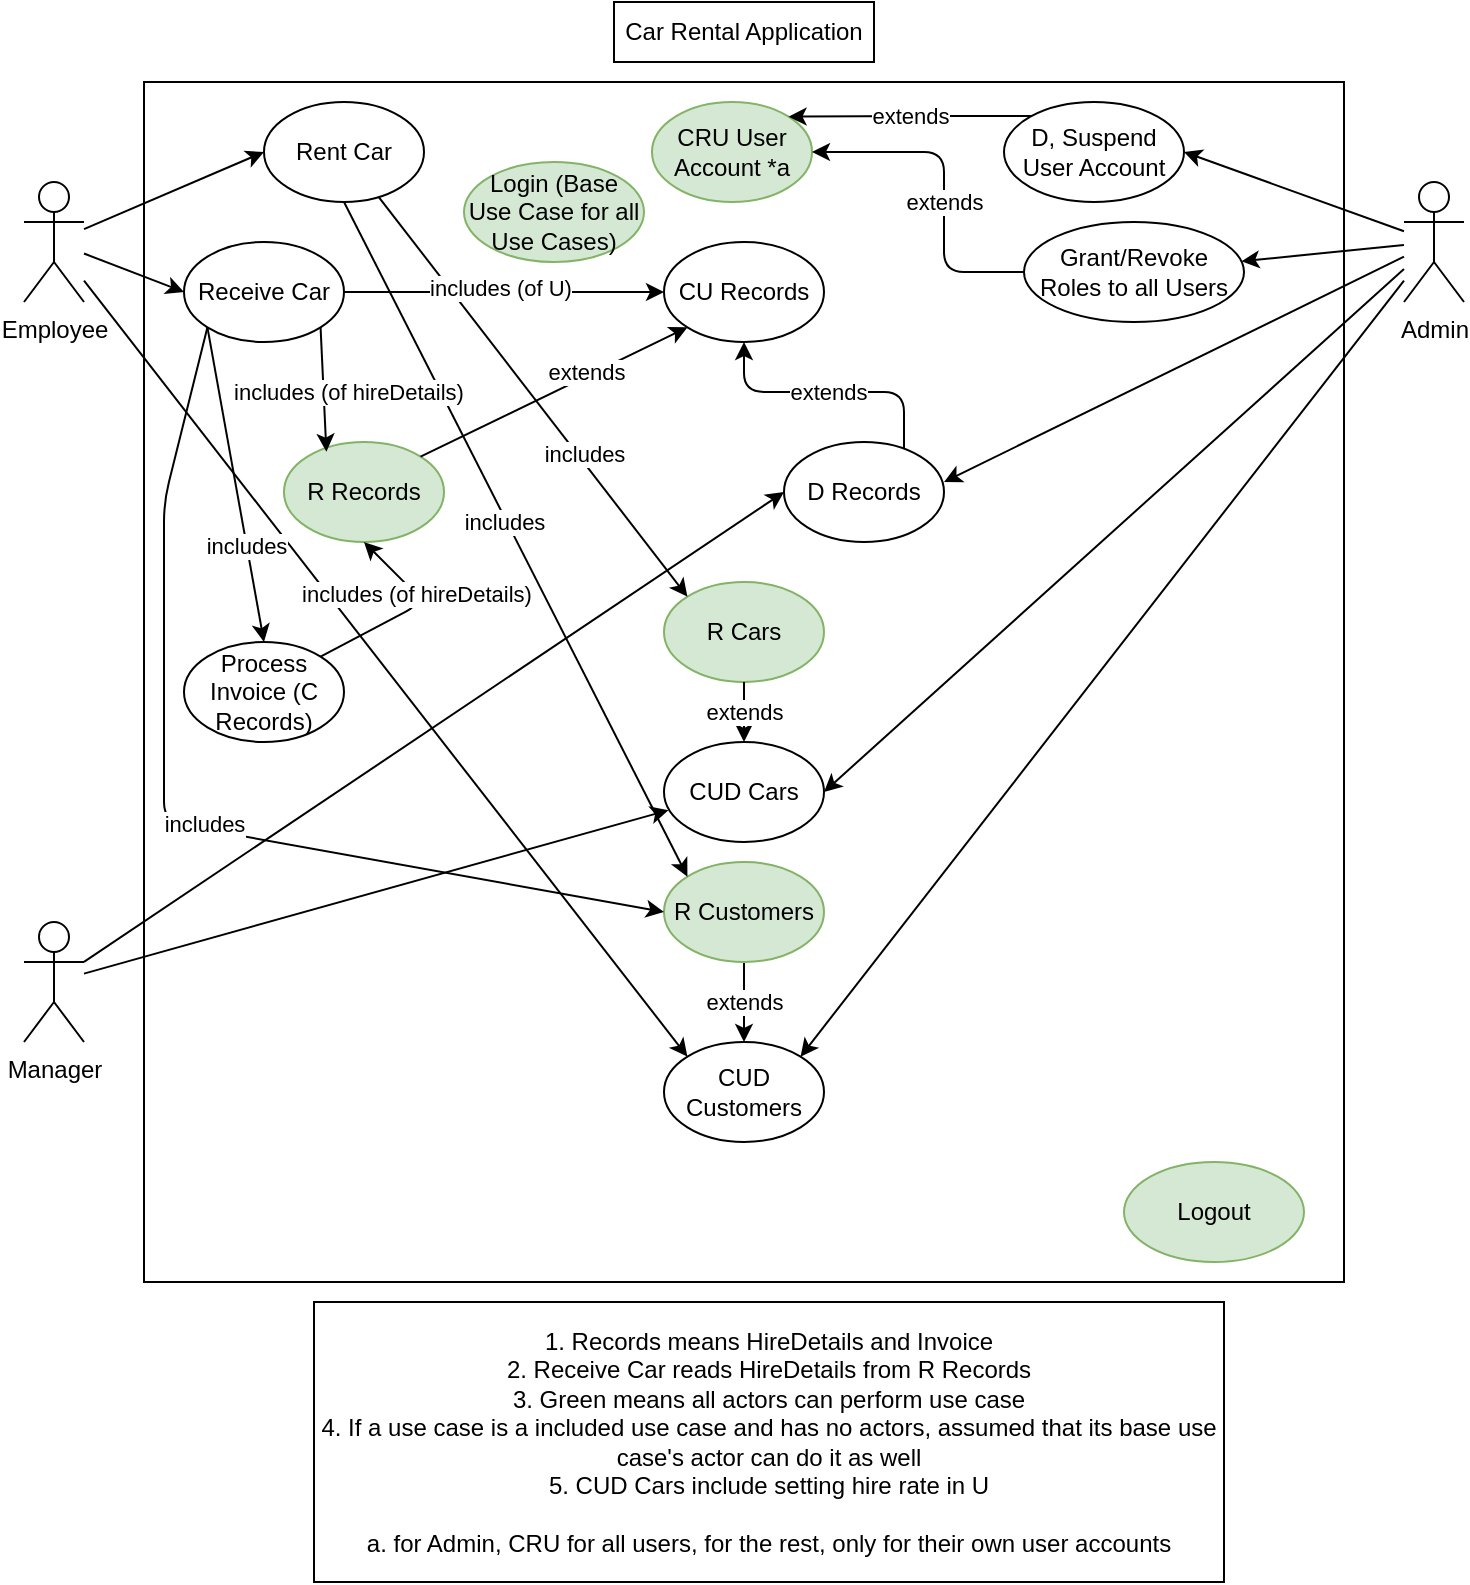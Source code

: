 <mxfile version="14.4.2" type="device"><diagram id="2yX8BZA6xmLHzE542k2J" name="Page-1"><mxGraphModel dx="1248" dy="677" grid="1" gridSize="10" guides="1" tooltips="1" connect="1" arrows="1" fold="1" page="1" pageScale="1" pageWidth="827" pageHeight="1169" math="0" shadow="0"><root><mxCell id="0"/><mxCell id="1" parent="0"/><mxCell id="IsmVxfmYsE1UdKjJ3RPc-1" value="Manager" style="shape=umlActor;verticalLabelPosition=bottom;verticalAlign=top;html=1;outlineConnect=0;" parent="1" vertex="1"><mxGeometry x="60" y="480" width="30" height="60" as="geometry"/></mxCell><mxCell id="I5DcvWpgV_dyMIVlxPlp-2" value="" style="whiteSpace=wrap;html=1;aspect=fixed;" parent="1" vertex="1"><mxGeometry x="120" y="60" width="600" height="600" as="geometry"/></mxCell><mxCell id="I5DcvWpgV_dyMIVlxPlp-4" value="Employee" style="shape=umlActor;verticalLabelPosition=bottom;verticalAlign=top;html=1;outlineConnect=0;" parent="1" vertex="1"><mxGeometry x="60" y="110" width="30" height="60" as="geometry"/></mxCell><mxCell id="I5DcvWpgV_dyMIVlxPlp-5" value="Admin" style="shape=umlActor;verticalLabelPosition=bottom;verticalAlign=top;html=1;outlineConnect=0;" parent="1" vertex="1"><mxGeometry x="750" y="110" width="30" height="60" as="geometry"/></mxCell><mxCell id="I5DcvWpgV_dyMIVlxPlp-8" value="Car Rental Application" style="whiteSpace=wrap;html=1;" parent="1" vertex="1"><mxGeometry x="355" y="20" width="130" height="30" as="geometry"/></mxCell><mxCell id="I5DcvWpgV_dyMIVlxPlp-10" value="CRU User Account *a" style="ellipse;whiteSpace=wrap;html=1;fillColor=#d5e8d4;strokeColor=#82b366;" parent="1" vertex="1"><mxGeometry x="374" y="70" width="80" height="50" as="geometry"/></mxCell><mxCell id="I5DcvWpgV_dyMIVlxPlp-11" value="Login (Base Use Case for all Use Cases)" style="ellipse;whiteSpace=wrap;html=1;fillColor=#d5e8d4;strokeColor=#82b366;" parent="1" vertex="1"><mxGeometry x="280" y="100" width="90" height="50" as="geometry"/></mxCell><mxCell id="I5DcvWpgV_dyMIVlxPlp-15" value="extends" style="edgeStyle=orthogonalEdgeStyle;orthogonalLoop=1;jettySize=auto;html=1;entryX=1;entryY=0;entryDx=0;entryDy=0;" parent="1" source="I5DcvWpgV_dyMIVlxPlp-14" target="I5DcvWpgV_dyMIVlxPlp-10" edge="1"><mxGeometry relative="1" as="geometry"><mxPoint x="455" y="190" as="targetPoint"/><Array as="points"><mxPoint x="520" y="77"/><mxPoint x="520" y="77"/></Array></mxGeometry></mxCell><mxCell id="I5DcvWpgV_dyMIVlxPlp-46" value="extends" style="edgeStyle=orthogonalEdgeStyle;orthogonalLoop=1;jettySize=auto;html=1;exitX=0;exitY=0.5;exitDx=0;exitDy=0;entryX=1;entryY=0.5;entryDx=0;entryDy=0;" parent="1" source="I5DcvWpgV_dyMIVlxPlp-31" target="I5DcvWpgV_dyMIVlxPlp-10" edge="1"><mxGeometry x="-0.096" relative="1" as="geometry"><Array as="points"><mxPoint x="520" y="155"/><mxPoint x="520" y="95"/></Array><mxPoint as="offset"/></mxGeometry></mxCell><mxCell id="I5DcvWpgV_dyMIVlxPlp-14" value="D, Suspend User Account" style="ellipse;whiteSpace=wrap;html=1;" parent="1" vertex="1"><mxGeometry x="550" y="70" width="90" height="50" as="geometry"/></mxCell><mxCell id="I5DcvWpgV_dyMIVlxPlp-23" value="" style="endArrow=classic;html=1;entryX=1;entryY=0.5;entryDx=0;entryDy=0;" parent="1" source="I5DcvWpgV_dyMIVlxPlp-5" target="I5DcvWpgV_dyMIVlxPlp-14" edge="1"><mxGeometry width="50" height="50" relative="1" as="geometry"><mxPoint x="390" y="250" as="sourcePoint"/><mxPoint x="440" y="200" as="targetPoint"/></mxGeometry></mxCell><mxCell id="I5DcvWpgV_dyMIVlxPlp-31" value="Grant/Revoke Roles to all Users" style="ellipse;whiteSpace=wrap;html=1;" parent="1" vertex="1"><mxGeometry x="560" y="130" width="110" height="50" as="geometry"/></mxCell><mxCell id="I5DcvWpgV_dyMIVlxPlp-32" value="" style="endArrow=classic;html=1;" parent="1" source="I5DcvWpgV_dyMIVlxPlp-5" target="I5DcvWpgV_dyMIVlxPlp-31" edge="1"><mxGeometry width="50" height="50" relative="1" as="geometry"><mxPoint x="390" y="250" as="sourcePoint"/><mxPoint x="440" y="200" as="targetPoint"/></mxGeometry></mxCell><mxCell id="I5DcvWpgV_dyMIVlxPlp-33" value="R Records" style="ellipse;whiteSpace=wrap;html=1;fillColor=#d5e8d4;strokeColor=#82b366;" parent="1" vertex="1"><mxGeometry x="190" y="240" width="80" height="50" as="geometry"/></mxCell><mxCell id="I5DcvWpgV_dyMIVlxPlp-35" value="extends" style="edgeStyle=orthogonalEdgeStyle;orthogonalLoop=1;jettySize=auto;html=1;entryX=0.5;entryY=1;entryDx=0;entryDy=0;" parent="1" source="I5DcvWpgV_dyMIVlxPlp-34" target="I5DcvWpgV_dyMIVlxPlp-67" edge="1"><mxGeometry relative="1" as="geometry"><Array as="points"><mxPoint x="500" y="215"/><mxPoint x="420" y="215"/></Array></mxGeometry></mxCell><mxCell id="I5DcvWpgV_dyMIVlxPlp-34" value="D Records" style="ellipse;whiteSpace=wrap;html=1;" parent="1" vertex="1"><mxGeometry x="440" y="240" width="80" height="50" as="geometry"/></mxCell><mxCell id="I5DcvWpgV_dyMIVlxPlp-36" value="" style="endArrow=classic;html=1;entryX=1;entryY=0.4;entryDx=0;entryDy=0;entryPerimeter=0;" parent="1" source="I5DcvWpgV_dyMIVlxPlp-5" target="I5DcvWpgV_dyMIVlxPlp-34" edge="1"><mxGeometry width="50" height="50" relative="1" as="geometry"><mxPoint x="760" y="149.324" as="sourcePoint"/><mxPoint x="621.338" y="235.52" as="targetPoint"/></mxGeometry></mxCell><mxCell id="I5DcvWpgV_dyMIVlxPlp-37" value="" style="endArrow=classic;html=1;entryX=0;entryY=0.5;entryDx=0;entryDy=0;" parent="1" source="IsmVxfmYsE1UdKjJ3RPc-1" target="I5DcvWpgV_dyMIVlxPlp-34" edge="1"><mxGeometry width="50" height="50" relative="1" as="geometry"><mxPoint x="150" y="363.217" as="sourcePoint"/><mxPoint x="429.12" y="237" as="targetPoint"/></mxGeometry></mxCell><mxCell id="I5DcvWpgV_dyMIVlxPlp-42" value="1. Records means HireDetails and Invoice&lt;br&gt;2. Receive Car reads HireDetails from R Records&lt;br&gt;3. Green means all actors can perform use case&lt;br&gt;4. If a use case is a included use case and has no actors, assumed that its base use case's actor can do it as well&lt;br&gt;5. CUD Cars include setting hire rate in U&lt;br&gt;&lt;br&gt;a. for Admin, CRU for all users, for the rest, only for their own user accounts" style="whiteSpace=wrap;html=1;align=center;" parent="1" vertex="1"><mxGeometry x="205" y="670" width="455" height="140" as="geometry"/></mxCell><mxCell id="I5DcvWpgV_dyMIVlxPlp-43" value="CUD Cars" style="ellipse;whiteSpace=wrap;html=1;" parent="1" vertex="1"><mxGeometry x="380" y="390" width="80" height="50" as="geometry"/></mxCell><mxCell id="I5DcvWpgV_dyMIVlxPlp-44" value="" style="endArrow=classic;html=1;entryX=0.028;entryY=0.682;entryDx=0;entryDy=0;entryPerimeter=0;" parent="1" source="IsmVxfmYsE1UdKjJ3RPc-1" target="I5DcvWpgV_dyMIVlxPlp-43" edge="1"><mxGeometry width="50" height="50" relative="1" as="geometry"><mxPoint x="150" y="418.425" as="sourcePoint"/><mxPoint x="341.716" y="142.678" as="targetPoint"/></mxGeometry></mxCell><mxCell id="I5DcvWpgV_dyMIVlxPlp-45" value="CUD Customers" style="ellipse;whiteSpace=wrap;html=1;" parent="1" vertex="1"><mxGeometry x="380" y="540" width="80" height="50" as="geometry"/></mxCell><mxCell id="I5DcvWpgV_dyMIVlxPlp-47" value="" style="endArrow=classic;html=1;entryX=1;entryY=0.5;entryDx=0;entryDy=0;" parent="1" source="I5DcvWpgV_dyMIVlxPlp-5" target="I5DcvWpgV_dyMIVlxPlp-43" edge="1"><mxGeometry width="50" height="50" relative="1" as="geometry"><mxPoint x="760" y="156.724" as="sourcePoint"/><mxPoint x="485" y="280" as="targetPoint"/></mxGeometry></mxCell><mxCell id="I5DcvWpgV_dyMIVlxPlp-50" value="R Cars" style="ellipse;whiteSpace=wrap;html=1;fillColor=#d5e8d4;strokeColor=#82b366;" parent="1" vertex="1"><mxGeometry x="380" y="310" width="80" height="50" as="geometry"/></mxCell><mxCell id="I5DcvWpgV_dyMIVlxPlp-56" value="extends" style="edgeStyle=orthogonalEdgeStyle;orthogonalLoop=1;jettySize=auto;html=1;" parent="1" source="I5DcvWpgV_dyMIVlxPlp-52" target="I5DcvWpgV_dyMIVlxPlp-45" edge="1"><mxGeometry relative="1" as="geometry"/></mxCell><mxCell id="I5DcvWpgV_dyMIVlxPlp-52" value="R Customers" style="ellipse;whiteSpace=wrap;html=1;fillColor=#d5e8d4;strokeColor=#82b366;" parent="1" vertex="1"><mxGeometry x="380" y="450" width="80" height="50" as="geometry"/></mxCell><mxCell id="I5DcvWpgV_dyMIVlxPlp-54" value="" style="endArrow=classic;html=1;entryX=0;entryY=0;entryDx=0;entryDy=0;" parent="1" source="I5DcvWpgV_dyMIVlxPlp-4" target="I5DcvWpgV_dyMIVlxPlp-45" edge="1"><mxGeometry width="50" height="50" relative="1" as="geometry"><mxPoint x="150" y="438.573" as="sourcePoint"/><mxPoint x="407.24" y="414.1" as="targetPoint"/></mxGeometry></mxCell><mxCell id="I5DcvWpgV_dyMIVlxPlp-55" value="" style="endArrow=classic;html=1;entryX=1;entryY=0;entryDx=0;entryDy=0;" parent="1" source="I5DcvWpgV_dyMIVlxPlp-5" target="I5DcvWpgV_dyMIVlxPlp-45" edge="1"><mxGeometry width="50" height="50" relative="1" as="geometry"><mxPoint x="760" y="163.19" as="sourcePoint"/><mxPoint x="485" y="405" as="targetPoint"/></mxGeometry></mxCell><mxCell id="I5DcvWpgV_dyMIVlxPlp-57" value="Rent Car" style="ellipse;whiteSpace=wrap;html=1;" parent="1" vertex="1"><mxGeometry x="180" y="70" width="80" height="50" as="geometry"/></mxCell><mxCell id="I5DcvWpgV_dyMIVlxPlp-58" value="" style="endArrow=classic;html=1;entryX=0;entryY=0.5;entryDx=0;entryDy=0;" parent="1" source="I5DcvWpgV_dyMIVlxPlp-4" target="I5DcvWpgV_dyMIVlxPlp-57" edge="1"><mxGeometry width="50" height="50" relative="1" as="geometry"><mxPoint x="150" y="170.091" as="sourcePoint"/><mxPoint x="416.716" y="527.322" as="targetPoint"/></mxGeometry></mxCell><mxCell id="I5DcvWpgV_dyMIVlxPlp-61" value="includes" style="endArrow=classic;html=1;entryX=0;entryY=0;entryDx=0;entryDy=0;" parent="1" source="I5DcvWpgV_dyMIVlxPlp-57" target="I5DcvWpgV_dyMIVlxPlp-50" edge="1"><mxGeometry x="0.304" y="3" width="50" height="50" relative="1" as="geometry"><mxPoint x="390" y="320" as="sourcePoint"/><mxPoint x="440" y="270" as="targetPoint"/><mxPoint as="offset"/></mxGeometry></mxCell><mxCell id="I5DcvWpgV_dyMIVlxPlp-62" value="includes" style="endArrow=classic;html=1;entryX=0;entryY=0;entryDx=0;entryDy=0;exitX=0.5;exitY=1;exitDx=0;exitDy=0;" parent="1" source="I5DcvWpgV_dyMIVlxPlp-57" target="I5DcvWpgV_dyMIVlxPlp-52" edge="1"><mxGeometry x="-0.055" y="-1" width="50" height="50" relative="1" as="geometry"><mxPoint x="278.111" y="137.291" as="sourcePoint"/><mxPoint x="416.716" y="307.322" as="targetPoint"/><mxPoint as="offset"/></mxGeometry></mxCell><mxCell id="I5DcvWpgV_dyMIVlxPlp-63" value="Receive Car" style="ellipse;whiteSpace=wrap;html=1;" parent="1" vertex="1"><mxGeometry x="140" y="140" width="80" height="50" as="geometry"/></mxCell><mxCell id="I5DcvWpgV_dyMIVlxPlp-64" value="" style="endArrow=classic;html=1;entryX=0;entryY=0.5;entryDx=0;entryDy=0;" parent="1" source="I5DcvWpgV_dyMIVlxPlp-4" target="I5DcvWpgV_dyMIVlxPlp-63" edge="1"><mxGeometry width="50" height="50" relative="1" as="geometry"><mxPoint x="150" y="143.824" as="sourcePoint"/><mxPoint x="220" y="115" as="targetPoint"/></mxGeometry></mxCell><mxCell id="I5DcvWpgV_dyMIVlxPlp-66" value="includes (of hireDetails)" style="endArrow=classic;html=1;entryX=0.265;entryY=0.097;entryDx=0;entryDy=0;exitX=1;exitY=1;exitDx=0;exitDy=0;entryPerimeter=0;" parent="1" source="I5DcvWpgV_dyMIVlxPlp-63" target="I5DcvWpgV_dyMIVlxPlp-33" edge="1"><mxGeometry x="0.066" y="12" width="50" height="50" relative="1" as="geometry"><mxPoint x="230" y="170" as="sourcePoint"/><mxPoint x="330.2" y="154.8" as="targetPoint"/><mxPoint as="offset"/></mxGeometry></mxCell><mxCell id="I5DcvWpgV_dyMIVlxPlp-67" value="CU Records" style="ellipse;whiteSpace=wrap;html=1;" parent="1" vertex="1"><mxGeometry x="380" y="140" width="80" height="50" as="geometry"/></mxCell><mxCell id="I5DcvWpgV_dyMIVlxPlp-69" value="extends" style="endArrow=classic;html=1;exitX=1;exitY=0;exitDx=0;exitDy=0;entryX=0;entryY=1;entryDx=0;entryDy=0;" parent="1" source="I5DcvWpgV_dyMIVlxPlp-33" target="I5DcvWpgV_dyMIVlxPlp-67" edge="1"><mxGeometry x="0.25" y="2" width="50" height="50" relative="1" as="geometry"><mxPoint x="390" y="350" as="sourcePoint"/><mxPoint x="390" y="190" as="targetPoint"/><mxPoint as="offset"/></mxGeometry></mxCell><mxCell id="I5DcvWpgV_dyMIVlxPlp-70" value="includes (of U)" style="endArrow=classic;html=1;entryX=0;entryY=0.5;entryDx=0;entryDy=0;exitX=1;exitY=0.5;exitDx=0;exitDy=0;" parent="1" source="I5DcvWpgV_dyMIVlxPlp-63" target="I5DcvWpgV_dyMIVlxPlp-67" edge="1"><mxGeometry x="-0.026" y="2" width="50" height="50" relative="1" as="geometry"><mxPoint x="200" y="197" as="sourcePoint"/><mxPoint x="369" y="225.0" as="targetPoint"/><mxPoint as="offset"/></mxGeometry></mxCell><mxCell id="I5DcvWpgV_dyMIVlxPlp-72" value="Process Invoice (C Records)" style="ellipse;whiteSpace=wrap;html=1;" parent="1" vertex="1"><mxGeometry x="140" y="340" width="80" height="50" as="geometry"/></mxCell><mxCell id="I5DcvWpgV_dyMIVlxPlp-74" value="includes" style="endArrow=classic;html=1;entryX=0.5;entryY=0;entryDx=0;entryDy=0;exitX=0;exitY=1;exitDx=0;exitDy=0;" parent="1" source="I5DcvWpgV_dyMIVlxPlp-63" target="I5DcvWpgV_dyMIVlxPlp-72" edge="1"><mxGeometry x="0.385" width="50" height="50" relative="1" as="geometry"><mxPoint x="170" y="190" as="sourcePoint"/><mxPoint x="218" y="310" as="targetPoint"/><mxPoint y="1" as="offset"/></mxGeometry></mxCell><mxCell id="I5DcvWpgV_dyMIVlxPlp-79" value="extends" style="endArrow=classic;html=1;exitX=0.5;exitY=1;exitDx=0;exitDy=0;entryX=0.5;entryY=0;entryDx=0;entryDy=0;" parent="1" source="I5DcvWpgV_dyMIVlxPlp-50" target="I5DcvWpgV_dyMIVlxPlp-43" edge="1"><mxGeometry width="50" height="50" relative="1" as="geometry"><mxPoint x="420" y="330" as="sourcePoint"/><mxPoint x="470" y="280" as="targetPoint"/></mxGeometry></mxCell><mxCell id="I5DcvWpgV_dyMIVlxPlp-82" value="includes (of hireDetails)" style="endArrow=classic;html=1;entryX=0.5;entryY=1;entryDx=0;entryDy=0;exitX=1;exitY=0;exitDx=0;exitDy=0;" parent="1" source="I5DcvWpgV_dyMIVlxPlp-72" target="I5DcvWpgV_dyMIVlxPlp-33" edge="1"><mxGeometry x="0.258" width="50" height="50" relative="1" as="geometry"><mxPoint x="420" y="300" as="sourcePoint"/><mxPoint x="470" y="250" as="targetPoint"/><Array as="points"><mxPoint x="260" y="320"/></Array><mxPoint as="offset"/></mxGeometry></mxCell><mxCell id="SVLiVNk6dZMrTNc3Rwny-1" value="Logout" style="ellipse;whiteSpace=wrap;html=1;fillColor=#d5e8d4;strokeColor=#82b366;" parent="1" vertex="1"><mxGeometry x="610" y="600" width="90" height="50" as="geometry"/></mxCell><mxCell id="piuAXfT0IydgAeRUJR3z-1" value="includes" style="endArrow=classic;html=1;entryX=0;entryY=0.5;entryDx=0;entryDy=0;exitX=0;exitY=1;exitDx=0;exitDy=0;" parent="1" source="I5DcvWpgV_dyMIVlxPlp-63" target="I5DcvWpgV_dyMIVlxPlp-52" edge="1"><mxGeometry x="0.07" y="4" width="50" height="50" relative="1" as="geometry"><mxPoint x="390" y="370" as="sourcePoint"/><mxPoint x="440" y="320" as="targetPoint"/><Array as="points"><mxPoint x="130" y="270"/><mxPoint x="130" y="430"/></Array><mxPoint y="1" as="offset"/></mxGeometry></mxCell></root></mxGraphModel></diagram></mxfile>
